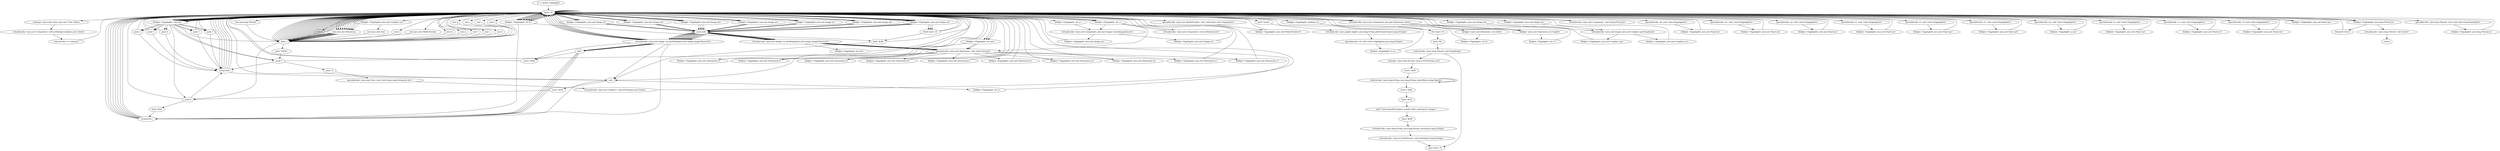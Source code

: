 digraph "" {
    "r0 := @this: EggApplet"
    "load.r r0"
    "r0 := @this: EggApplet"->"load.r r0";
    "staticget <java.awt.Color: java.awt.Color white>"
    "load.r r0"->"staticget <java.awt.Color: java.awt.Color white>";
    "virtualinvoke <java.awt.Component: void setBackground(java.awt.Color)>"
    "staticget <java.awt.Color: java.awt.Color white>"->"virtualinvoke <java.awt.Component: void setBackground(java.awt.Color)>";
    "staticinvoke <v: void p()>"
    "virtualinvoke <java.awt.Component: void setBackground(java.awt.Color)>"->"staticinvoke <v: void p()>";
    "staticinvoke <v: void p()>"->"load.r r0";
    "new java.awt.MediaTracker"
    "load.r r0"->"new java.awt.MediaTracker";
    "dup1.r"
    "new java.awt.MediaTracker"->"dup1.r";
    "dup1.r"->"load.r r0";
    "specialinvoke <java.awt.MediaTracker: void <init>(java.awt.Component)>"
    "load.r r0"->"specialinvoke <java.awt.MediaTracker: void <init>(java.awt.Component)>";
    "fieldput <EggApplet: java.awt.MediaTracker l>"
    "specialinvoke <java.awt.MediaTracker: void <init>(java.awt.Component)>"->"fieldput <EggApplet: java.awt.MediaTracker l>";
    "fieldput <EggApplet: java.awt.MediaTracker l>"->"load.r r0";
    "new b"
    "load.r r0"->"new b";
    "new b"->"dup1.r";
    "dup1.r"->"load.r r0";
    "load.r r0"->"load.r r0";
    "push \"Icons\""
    "load.r r0"->"push \"Icons\"";
    "virtualinvoke <java.applet.Applet: java.lang.String getParameter(java.lang.String)>"
    "push \"Icons\""->"virtualinvoke <java.applet.Applet: java.lang.String getParameter(java.lang.String)>";
    "specialinvoke <b: void <init>(EggApplet,java.lang.String)>"
    "virtualinvoke <java.applet.Applet: java.lang.String getParameter(java.lang.String)>"->"specialinvoke <b: void <init>(EggApplet,java.lang.String)>";
    "fieldput <EggApplet: b a>"
    "specialinvoke <b: void <init>(EggApplet,java.lang.String)>"->"fieldput <EggApplet: b a>";
    "fieldput <EggApplet: b a>"->"load.r r0";
    "fieldget <EggApplet: boolean w>"
    "load.r r0"->"fieldget <EggApplet: boolean w>";
    "ifne load.r r0"
    "fieldget <EggApplet: boolean w>"->"ifne load.r r0";
    "push 50L"
    "ifne load.r r0"->"push 50L";
    "staticinvoke <java.lang.Thread: void sleep(long)>"
    "push 50L"->"staticinvoke <java.lang.Thread: void sleep(long)>";
    "goto load.r r0"
    "staticinvoke <java.lang.Thread: void sleep(long)>"->"goto load.r r0";
    "staticget <java.lang.System: java.io.PrintStream out>"
    "staticinvoke <java.lang.Thread: void sleep(long)>"->"staticget <java.lang.System: java.io.PrintStream out>";
    "store.r $i54"
    "staticget <java.lang.System: java.io.PrintStream out>"->"store.r $i54";
    "staticinvoke <java.lang.String: java.lang.String valueOf(java.lang.Object)>"
    "store.r $i54"->"staticinvoke <java.lang.String: java.lang.String valueOf(java.lang.Object)>";
    "staticinvoke <java.lang.String: java.lang.String valueOf(java.lang.Object)>"->"staticinvoke <java.lang.String: java.lang.String valueOf(java.lang.Object)>";
    "store.r $r84"
    "staticinvoke <java.lang.String: java.lang.String valueOf(java.lang.Object)>"->"store.r $r84";
    "load.r $i54"
    "store.r $r84"->"load.r $i54";
    "push \"InterruptedException caught while awaiting for images: \""
    "load.r $i54"->"push \"InterruptedException caught while awaiting for images: \"";
    "load.r $r84"
    "push \"InterruptedException caught while awaiting for images: \""->"load.r $r84";
    "virtualinvoke <java.lang.String: java.lang.String concat(java.lang.String)>"
    "load.r $r84"->"virtualinvoke <java.lang.String: java.lang.String concat(java.lang.String)>";
    "virtualinvoke <java.io.PrintStream: void println(java.lang.String)>"
    "virtualinvoke <java.lang.String: java.lang.String concat(java.lang.String)>"->"virtualinvoke <java.io.PrintStream: void println(java.lang.String)>";
    "virtualinvoke <java.io.PrintStream: void println(java.lang.String)>"->"goto load.r r0";
    "ifne load.r r0"->"load.r r0";
    "load.r r0"->"load.r r0";
    "virtualinvoke <java.awt.Component: java.awt.Dimension size()>"
    "load.r r0"->"virtualinvoke <java.awt.Component: java.awt.Dimension size()>";
    "fieldget <java.awt.Dimension: int width>"
    "virtualinvoke <java.awt.Component: java.awt.Dimension size()>"->"fieldget <java.awt.Dimension: int width>";
    "fieldput <EggApplet: int b>"
    "fieldget <java.awt.Dimension: int width>"->"fieldput <EggApplet: int b>";
    "fieldput <EggApplet: int b>"->"load.r r0";
    "fieldget <EggApplet: int[] ak>"
    "load.r r0"->"fieldget <EggApplet: int[] ak>";
    "push 0"
    "fieldget <EggApplet: int[] ak>"->"push 0";
    "push 0"->"load.r r0";
    "fieldget <EggApplet: java.awt.Image ad>"
    "load.r r0"->"fieldget <EggApplet: java.awt.Image ad>";
    "push null"
    "fieldget <EggApplet: java.awt.Image ad>"->"push null";
    "virtualinvoke <java.awt.Image: int getWidth(java.awt.image.ImageObserver)>"
    "push null"->"virtualinvoke <java.awt.Image: int getWidth(java.awt.image.ImageObserver)>";
    "arraywrite.i"
    "virtualinvoke <java.awt.Image: int getWidth(java.awt.image.ImageObserver)>"->"arraywrite.i";
    "arraywrite.i"->"load.r r0";
    "load.r r0"->"fieldget <EggApplet: int[] ak>";
    "push 1"
    "fieldget <EggApplet: int[] ak>"->"push 1";
    "push 1"->"load.r r0";
    "load.r r0"->"fieldget <EggApplet: int[] ak>";
    "fieldget <EggApplet: int[] ak>"->"push 0";
    "arrayread.i"
    "push 0"->"arrayread.i";
    "arrayread.i"->"load.r r0";
    "fieldget <EggApplet: java.awt.Image an>"
    "load.r r0"->"fieldget <EggApplet: java.awt.Image an>";
    "fieldget <EggApplet: java.awt.Image an>"->"push null";
    "push null"->"virtualinvoke <java.awt.Image: int getWidth(java.awt.image.ImageObserver)>";
    "add.i"
    "virtualinvoke <java.awt.Image: int getWidth(java.awt.image.ImageObserver)>"->"add.i";
    "add.i"->"arraywrite.i";
    "arraywrite.i"->"load.r r0";
    "load.r r0"->"fieldget <EggApplet: int[] ak>";
    "push 2"
    "fieldget <EggApplet: int[] ak>"->"push 2";
    "push 2"->"load.r r0";
    "load.r r0"->"fieldget <EggApplet: int[] ak>";
    "fieldget <EggApplet: int[] ak>"->"push 1";
    "push 1"->"arrayread.i";
    "arrayread.i"->"load.r r0";
    "fieldget <EggApplet: java.awt.Image ai>"
    "load.r r0"->"fieldget <EggApplet: java.awt.Image ai>";
    "fieldget <EggApplet: java.awt.Image ai>"->"push null";
    "push null"->"virtualinvoke <java.awt.Image: int getWidth(java.awt.image.ImageObserver)>";
    "virtualinvoke <java.awt.Image: int getWidth(java.awt.image.ImageObserver)>"->"add.i";
    "add.i"->"arraywrite.i";
    "arraywrite.i"->"load.r r0";
    "load.r r0"->"fieldget <EggApplet: int[] ak>";
    "push 3"
    "fieldget <EggApplet: int[] ak>"->"push 3";
    "push 3"->"load.r r0";
    "load.r r0"->"fieldget <EggApplet: int[] ak>";
    "fieldget <EggApplet: int[] ak>"->"push 2";
    "push 2"->"arrayread.i";
    "arrayread.i"->"load.r r0";
    "fieldget <EggApplet: java.awt.Image ab>"
    "load.r r0"->"fieldget <EggApplet: java.awt.Image ab>";
    "fieldget <EggApplet: java.awt.Image ab>"->"push null";
    "push null"->"virtualinvoke <java.awt.Image: int getWidth(java.awt.image.ImageObserver)>";
    "virtualinvoke <java.awt.Image: int getWidth(java.awt.image.ImageObserver)>"->"add.i";
    "add.i"->"arraywrite.i";
    "arraywrite.i"->"load.r r0";
    "load.r r0"->"fieldget <EggApplet: int[] ak>";
    "push 4"
    "fieldget <EggApplet: int[] ak>"->"push 4";
    "push 4"->"load.r r0";
    "load.r r0"->"fieldget <EggApplet: int[] ak>";
    "fieldget <EggApplet: int[] ak>"->"push 3";
    "push 3"->"arrayread.i";
    "arrayread.i"->"load.r r0";
    "fieldget <EggApplet: java.awt.Image af>"
    "load.r r0"->"fieldget <EggApplet: java.awt.Image af>";
    "fieldget <EggApplet: java.awt.Image af>"->"push null";
    "push null"->"virtualinvoke <java.awt.Image: int getWidth(java.awt.image.ImageObserver)>";
    "virtualinvoke <java.awt.Image: int getWidth(java.awt.image.ImageObserver)>"->"add.i";
    "add.i"->"arraywrite.i";
    "arraywrite.i"->"load.r r0";
    "load.r r0"->"fieldget <EggApplet: int[] ak>";
    "push 6"
    "fieldget <EggApplet: int[] ak>"->"push 6";
    "push 6"->"load.r r0";
    "fieldget <EggApplet: int b>"
    "load.r r0"->"fieldget <EggApplet: int b>";
    "fieldget <EggApplet: int b>"->"arraywrite.i";
    "arraywrite.i"->"load.r r0";
    "fieldget <EggApplet: java.awt.Image ah>"
    "load.r r0"->"fieldget <EggApplet: java.awt.Image ah>";
    "fieldget <EggApplet: java.awt.Image ah>"->"push null";
    "push null"->"virtualinvoke <java.awt.Image: int getWidth(java.awt.image.ImageObserver)>";
    "store.i $r84"
    "virtualinvoke <java.awt.Image: int getWidth(java.awt.image.ImageObserver)>"->"store.i $r84";
    "store.i $r84"->"load.r r0";
    "fieldget <EggApplet: java.awt.Image ae>"
    "load.r r0"->"fieldget <EggApplet: java.awt.Image ae>";
    "ifnull load.r r0"
    "fieldget <EggApplet: java.awt.Image ae>"->"ifnull load.r r0";
    "load.i $r84"
    "ifnull load.r r0"->"load.i $r84";
    "load.i $r84"->"load.r r0";
    "load.r r0"->"fieldget <EggApplet: java.awt.Image ae>";
    "fieldget <EggApplet: java.awt.Image ae>"->"push null";
    "push null"->"virtualinvoke <java.awt.Image: int getWidth(java.awt.image.ImageObserver)>";
    "virtualinvoke <java.awt.Image: int getWidth(java.awt.image.ImageObserver)>"->"add.i";
    "add.i"->"store.i $r84";
    "store.i $r84"->"load.r r0";
    "load.r r0"->"fieldget <EggApplet: int[] ak>";
    "fieldget <EggApplet: int[] ak>"->"dup1.r";
    "dup1.r"->"push 6";
    "push 6"->"arrayread.i";
    "arrayread.i"->"load.r r0";
    "load.r r0"->"fieldget <EggApplet: java.awt.Image ae>";
    "fieldget <EggApplet: java.awt.Image ae>"->"push null";
    "push null"->"virtualinvoke <java.awt.Image: int getWidth(java.awt.image.ImageObserver)>";
    "sub.i"
    "virtualinvoke <java.awt.Image: int getWidth(java.awt.image.ImageObserver)>"->"sub.i";
    "store.i $i54"
    "sub.i"->"store.i $i54";
    "store.i $i54"->"push 6";
    "load.i $i54"
    "push 6"->"load.i $i54";
    "load.i $i54"->"arraywrite.i";
    "arraywrite.i"->"load.r r0";
    "load.r r0"->"fieldget <EggApplet: int[] ak>";
    "push 5"
    "fieldget <EggApplet: int[] ak>"->"push 5";
    "push 5"->"load.r r0";
    "load.r r0"->"fieldget <EggApplet: int b>";
    "fieldget <EggApplet: int b>"->"load.i $r84";
    "load.i $r84"->"sub.i";
    "sub.i"->"arraywrite.i";
    "arraywrite.i"->"load.r r0";
    "load.r r0"->"load.r r0";
    "load.r r0"->"fieldget <EggApplet: java.awt.Image ad>";
    "fieldget <EggApplet: java.awt.Image ad>"->"push null";
    "virtualinvoke <java.awt.Image: int getHeight(java.awt.image.ImageObserver)>"
    "push null"->"virtualinvoke <java.awt.Image: int getHeight(java.awt.image.ImageObserver)>";
    "fieldput <EggApplet: int am>"
    "virtualinvoke <java.awt.Image: int getHeight(java.awt.image.ImageObserver)>"->"fieldput <EggApplet: int am>";
    "fieldput <EggApplet: int am>"->"load.r r0";
    "load.r r0"->"load.r r0";
    "load.r r0"->"virtualinvoke <java.awt.Component: java.awt.Dimension size()>";
    "fieldget <java.awt.Dimension: int height>"
    "virtualinvoke <java.awt.Component: java.awt.Dimension size()>"->"fieldget <java.awt.Dimension: int height>";
    "fieldget <java.awt.Dimension: int height>"->"load.r r0";
    "fieldget <EggApplet: int am>"
    "load.r r0"->"fieldget <EggApplet: int am>";
    "fieldget <EggApplet: int am>"->"sub.i";
    "fieldput <EggApplet: int c>"
    "sub.i"->"fieldput <EggApplet: int c>";
    "fieldput <EggApplet: int c>"->"load.r r0";
    "new java.awt.Dimension"
    "load.r r0"->"new java.awt.Dimension";
    "new java.awt.Dimension"->"dup1.r";
    "dup1.r"->"load.r r0";
    "load.r r0"->"fieldget <EggApplet: int b>";
    "fieldget <EggApplet: int b>"->"load.r r0";
    "fieldget <EggApplet: int c>"
    "load.r r0"->"fieldget <EggApplet: int c>";
    "specialinvoke <java.awt.Dimension: void <init>(int,int)>"
    "fieldget <EggApplet: int c>"->"specialinvoke <java.awt.Dimension: void <init>(int,int)>";
    "fieldput <EggApplet: java.awt.Dimension e>"
    "specialinvoke <java.awt.Dimension: void <init>(int,int)>"->"fieldput <EggApplet: java.awt.Dimension e>";
    "fieldput <EggApplet: java.awt.Dimension e>"->"load.r r0";
    "load.r r0"->"new java.awt.Dimension";
    "new java.awt.Dimension"->"dup1.r";
    "dup1.r"->"load.r r0";
    "load.r r0"->"fieldget <EggApplet: int b>";
    "fieldget <EggApplet: int b>"->"load.r r0";
    "load.r r0"->"fieldget <EggApplet: int am>";
    "fieldget <EggApplet: int am>"->"specialinvoke <java.awt.Dimension: void <init>(int,int)>";
    "fieldput <EggApplet: java.awt.Dimension f>"
    "specialinvoke <java.awt.Dimension: void <init>(int,int)>"->"fieldput <EggApplet: java.awt.Dimension f>";
    "fieldput <EggApplet: java.awt.Dimension f>"->"load.r r0";
    "load.r r0"->"new java.awt.Dimension";
    "new java.awt.Dimension"->"dup1.r";
    "dup1.r"->"load.r r0";
    "load.r r0"->"fieldget <EggApplet: java.awt.Image ad>";
    "fieldget <EggApplet: java.awt.Image ad>"->"push null";
    "push null"->"virtualinvoke <java.awt.Image: int getWidth(java.awt.image.ImageObserver)>";
    "virtualinvoke <java.awt.Image: int getWidth(java.awt.image.ImageObserver)>"->"load.r r0";
    "load.r r0"->"fieldget <EggApplet: java.awt.Image ad>";
    "fieldget <EggApplet: java.awt.Image ad>"->"push null";
    "push null"->"virtualinvoke <java.awt.Image: int getHeight(java.awt.image.ImageObserver)>";
    "virtualinvoke <java.awt.Image: int getHeight(java.awt.image.ImageObserver)>"->"specialinvoke <java.awt.Dimension: void <init>(int,int)>";
    "fieldput <EggApplet: java.awt.Dimension g>"
    "specialinvoke <java.awt.Dimension: void <init>(int,int)>"->"fieldput <EggApplet: java.awt.Dimension g>";
    "fieldput <EggApplet: java.awt.Dimension g>"->"load.r r0";
    "load.r r0"->"new java.awt.Dimension";
    "new java.awt.Dimension"->"dup1.r";
    "dup1.r"->"load.r r0";
    "load.r r0"->"fieldget <EggApplet: java.awt.Image an>";
    "fieldget <EggApplet: java.awt.Image an>"->"push null";
    "push null"->"virtualinvoke <java.awt.Image: int getWidth(java.awt.image.ImageObserver)>";
    "virtualinvoke <java.awt.Image: int getWidth(java.awt.image.ImageObserver)>"->"load.r r0";
    "load.r r0"->"fieldget <EggApplet: java.awt.Image an>";
    "fieldget <EggApplet: java.awt.Image an>"->"push null";
    "push null"->"virtualinvoke <java.awt.Image: int getHeight(java.awt.image.ImageObserver)>";
    "virtualinvoke <java.awt.Image: int getHeight(java.awt.image.ImageObserver)>"->"specialinvoke <java.awt.Dimension: void <init>(int,int)>";
    "fieldput <EggApplet: java.awt.Dimension h>"
    "specialinvoke <java.awt.Dimension: void <init>(int,int)>"->"fieldput <EggApplet: java.awt.Dimension h>";
    "fieldput <EggApplet: java.awt.Dimension h>"->"load.r r0";
    "load.r r0"->"new java.awt.Dimension";
    "new java.awt.Dimension"->"dup1.r";
    "dup1.r"->"load.r r0";
    "load.r r0"->"fieldget <EggApplet: java.awt.Image ai>";
    "fieldget <EggApplet: java.awt.Image ai>"->"push null";
    "push null"->"virtualinvoke <java.awt.Image: int getWidth(java.awt.image.ImageObserver)>";
    "virtualinvoke <java.awt.Image: int getWidth(java.awt.image.ImageObserver)>"->"load.r r0";
    "load.r r0"->"fieldget <EggApplet: java.awt.Image ai>";
    "fieldget <EggApplet: java.awt.Image ai>"->"push null";
    "push null"->"virtualinvoke <java.awt.Image: int getHeight(java.awt.image.ImageObserver)>";
    "virtualinvoke <java.awt.Image: int getHeight(java.awt.image.ImageObserver)>"->"specialinvoke <java.awt.Dimension: void <init>(int,int)>";
    "fieldput <EggApplet: java.awt.Dimension j>"
    "specialinvoke <java.awt.Dimension: void <init>(int,int)>"->"fieldput <EggApplet: java.awt.Dimension j>";
    "fieldput <EggApplet: java.awt.Dimension j>"->"load.r r0";
    "load.r r0"->"new java.awt.Dimension";
    "new java.awt.Dimension"->"dup1.r";
    "dup1.r"->"load.r r0";
    "load.r r0"->"fieldget <EggApplet: java.awt.Image ab>";
    "fieldget <EggApplet: java.awt.Image ab>"->"push null";
    "push null"->"virtualinvoke <java.awt.Image: int getWidth(java.awt.image.ImageObserver)>";
    "virtualinvoke <java.awt.Image: int getWidth(java.awt.image.ImageObserver)>"->"load.r r0";
    "load.r r0"->"fieldget <EggApplet: java.awt.Image ab>";
    "fieldget <EggApplet: java.awt.Image ab>"->"push null";
    "push null"->"virtualinvoke <java.awt.Image: int getHeight(java.awt.image.ImageObserver)>";
    "virtualinvoke <java.awt.Image: int getHeight(java.awt.image.ImageObserver)>"->"specialinvoke <java.awt.Dimension: void <init>(int,int)>";
    "fieldput <EggApplet: java.awt.Dimension k>"
    "specialinvoke <java.awt.Dimension: void <init>(int,int)>"->"fieldput <EggApplet: java.awt.Dimension k>";
    "fieldput <EggApplet: java.awt.Dimension k>"->"load.r r0";
    "load.r r0"->"new java.awt.Dimension";
    "new java.awt.Dimension"->"dup1.r";
    "dup1.r"->"load.r r0";
    "load.r r0"->"fieldget <EggApplet: java.awt.Image af>";
    "fieldget <EggApplet: java.awt.Image af>"->"push null";
    "push null"->"virtualinvoke <java.awt.Image: int getWidth(java.awt.image.ImageObserver)>";
    "virtualinvoke <java.awt.Image: int getWidth(java.awt.image.ImageObserver)>"->"load.r r0";
    "load.r r0"->"fieldget <EggApplet: java.awt.Image af>";
    "fieldget <EggApplet: java.awt.Image af>"->"push null";
    "push null"->"virtualinvoke <java.awt.Image: int getHeight(java.awt.image.ImageObserver)>";
    "virtualinvoke <java.awt.Image: int getHeight(java.awt.image.ImageObserver)>"->"specialinvoke <java.awt.Dimension: void <init>(int,int)>";
    "fieldput <EggApplet: java.awt.Dimension m>"
    "specialinvoke <java.awt.Dimension: void <init>(int,int)>"->"fieldput <EggApplet: java.awt.Dimension m>";
    "fieldput <EggApplet: java.awt.Dimension m>"->"load.r r0";
    "load.r r0"->"new java.awt.Dimension";
    "new java.awt.Dimension"->"dup1.r";
    "dup1.r"->"load.r r0";
    "load.r r0"->"fieldget <EggApplet: java.awt.Image ah>";
    "fieldget <EggApplet: java.awt.Image ah>"->"push null";
    "push null"->"virtualinvoke <java.awt.Image: int getWidth(java.awt.image.ImageObserver)>";
    "virtualinvoke <java.awt.Image: int getWidth(java.awt.image.ImageObserver)>"->"load.r r0";
    "load.r r0"->"fieldget <EggApplet: java.awt.Image ah>";
    "fieldget <EggApplet: java.awt.Image ah>"->"push null";
    "push null"->"virtualinvoke <java.awt.Image: int getHeight(java.awt.image.ImageObserver)>";
    "virtualinvoke <java.awt.Image: int getHeight(java.awt.image.ImageObserver)>"->"specialinvoke <java.awt.Dimension: void <init>(int,int)>";
    "fieldput <EggApplet: java.awt.Dimension q>"
    "specialinvoke <java.awt.Dimension: void <init>(int,int)>"->"fieldput <EggApplet: java.awt.Dimension q>";
    "fieldput <EggApplet: java.awt.Dimension q>"->"load.r r0";
    "load.r r0"->"new java.awt.Dimension";
    "new java.awt.Dimension"->"dup1.r";
    "dup1.r"->"load.r r0";
    "load.r r0"->"fieldget <EggApplet: int[] ak>";
    "fieldget <EggApplet: int[] ak>"->"push 5";
    "push 5"->"arrayread.i";
    "arrayread.i"->"load.r r0";
    "load.r r0"->"fieldget <EggApplet: int[] ak>";
    "fieldget <EggApplet: int[] ak>"->"push 4";
    "push 4"->"arrayread.i";
    "arrayread.i"->"sub.i";
    "sub.i"->"load.r r0";
    "load.r r0"->"fieldget <EggApplet: int am>";
    "fieldget <EggApplet: int am>"->"specialinvoke <java.awt.Dimension: void <init>(int,int)>";
    "fieldput <EggApplet: java.awt.Dimension o>"
    "specialinvoke <java.awt.Dimension: void <init>(int,int)>"->"fieldput <EggApplet: java.awt.Dimension o>";
    "fieldput <EggApplet: java.awt.Dimension o>"->"load.r r0";
    "load.r r0"->"fieldget <EggApplet: java.awt.Image ae>";
    "fieldget <EggApplet: java.awt.Image ae>"->"ifnull load.r r0";
    "ifnull load.r r0"->"load.r r0";
    "load.r r0"->"new java.awt.Dimension";
    "new java.awt.Dimension"->"dup1.r";
    "dup1.r"->"load.r r0";
    "load.r r0"->"fieldget <EggApplet: java.awt.Image ae>";
    "fieldget <EggApplet: java.awt.Image ae>"->"push null";
    "push null"->"virtualinvoke <java.awt.Image: int getWidth(java.awt.image.ImageObserver)>";
    "virtualinvoke <java.awt.Image: int getWidth(java.awt.image.ImageObserver)>"->"load.r r0";
    "load.r r0"->"fieldget <EggApplet: java.awt.Image ae>";
    "fieldget <EggApplet: java.awt.Image ae>"->"push null";
    "push null"->"virtualinvoke <java.awt.Image: int getHeight(java.awt.image.ImageObserver)>";
    "virtualinvoke <java.awt.Image: int getHeight(java.awt.image.ImageObserver)>"->"specialinvoke <java.awt.Dimension: void <init>(int,int)>";
    "fieldput <EggApplet: java.awt.Dimension r>"
    "specialinvoke <java.awt.Dimension: void <init>(int,int)>"->"fieldput <EggApplet: java.awt.Dimension r>";
    "fieldput <EggApplet: java.awt.Dimension r>"->"load.r r0";
    "load.r r0"->"load.r r0";
    "load.r r0"->"load.r r0";
    "load.r r0"->"fieldget <EggApplet: int b>";
    "fieldget <EggApplet: int b>"->"load.r r0";
    "load.r r0"->"fieldget <EggApplet: int c>";
    "virtualinvoke <java.awt.Component: java.awt.Image createImage(int,int)>"
    "fieldget <EggApplet: int c>"->"virtualinvoke <java.awt.Component: java.awt.Image createImage(int,int)>";
    "fieldput <EggApplet: java.awt.Image ao>"
    "virtualinvoke <java.awt.Component: java.awt.Image createImage(int,int)>"->"fieldput <EggApplet: java.awt.Image ao>";
    "fieldput <EggApplet: java.awt.Image ao>"->"load.r r0";
    "load.r r0"->"load.r r0";
    "fieldget <EggApplet: java.awt.Image ao>"
    "load.r r0"->"fieldget <EggApplet: java.awt.Image ao>";
    "virtualinvoke <java.awt.Image: java.awt.Graphics getGraphics()>"
    "fieldget <EggApplet: java.awt.Image ao>"->"virtualinvoke <java.awt.Image: java.awt.Graphics getGraphics()>";
    "fieldput <EggApplet: java.awt.Graphics aq>"
    "virtualinvoke <java.awt.Image: java.awt.Graphics getGraphics()>"->"fieldput <EggApplet: java.awt.Graphics aq>";
    "fieldput <EggApplet: java.awt.Graphics aq>"->"load.r r0";
    "load.r r0"->"load.r r0";
    "load.r r0"->"virtualinvoke <java.awt.Component: java.awt.Dimension size()>";
    "virtualinvoke <java.awt.Component: java.awt.Dimension size()>"->"fieldget <java.awt.Dimension: int height>";
    "fieldput <EggApplet: int s>"
    "fieldget <java.awt.Dimension: int height>"->"fieldput <EggApplet: int s>";
    "fieldput <EggApplet: int s>"->"load.r r0";
    "load.r r0"->"load.r r0";
    "load.r r0"->"load.r r0";
    "load.r r0"->"fieldget <EggApplet: int b>";
    "fieldget <EggApplet: int b>"->"load.r r0";
    "fieldget <EggApplet: int s>"
    "load.r r0"->"fieldget <EggApplet: int s>";
    "fieldget <EggApplet: int s>"->"virtualinvoke <java.awt.Component: java.awt.Image createImage(int,int)>";
    "fieldput <EggApplet: java.awt.Image ar>"
    "virtualinvoke <java.awt.Component: java.awt.Image createImage(int,int)>"->"fieldput <EggApplet: java.awt.Image ar>";
    "fieldput <EggApplet: java.awt.Image ar>"->"load.r r0";
    "load.r r0"->"load.r r0";
    "fieldget <EggApplet: java.awt.Image ar>"
    "load.r r0"->"fieldget <EggApplet: java.awt.Image ar>";
    "fieldget <EggApplet: java.awt.Image ar>"->"virtualinvoke <java.awt.Image: java.awt.Graphics getGraphics()>";
    "fieldput <EggApplet: java.awt.Graphics as>"
    "virtualinvoke <java.awt.Image: java.awt.Graphics getGraphics()>"->"fieldput <EggApplet: java.awt.Graphics as>";
    "fieldput <EggApplet: java.awt.Graphics as>"->"load.r r0";
    "fieldget <EggApplet: java.awt.Graphics as>"
    "load.r r0"->"fieldget <EggApplet: java.awt.Graphics as>";
    "new java.awt.Font"
    "fieldget <EggApplet: java.awt.Graphics as>"->"new java.awt.Font";
    "new java.awt.Font"->"dup1.r";
    "push \"ARIAL\""
    "dup1.r"->"push \"ARIAL\"";
    "push \"ARIAL\""->"push 0";
    "push 12"
    "push 0"->"push 12";
    "specialinvoke <java.awt.Font: void <init>(java.lang.String,int,int)>"
    "push 12"->"specialinvoke <java.awt.Font: void <init>(java.lang.String,int,int)>";
    "virtualinvoke <java.awt.Graphics: void setFont(java.awt.Font)>"
    "specialinvoke <java.awt.Font: void <init>(java.lang.String,int,int)>"->"virtualinvoke <java.awt.Graphics: void setFont(java.awt.Font)>";
    "virtualinvoke <java.awt.Graphics: void setFont(java.awt.Font)>"->"load.r r0";
    "virtualinvoke <java.awt.Component: void requestFocus()>"
    "load.r r0"->"virtualinvoke <java.awt.Component: void requestFocus()>";
    "virtualinvoke <java.awt.Component: void requestFocus()>"->"load.r r0";
    "new k"
    "load.r r0"->"new k";
    "new k"->"dup1.r";
    "dup1.r"->"load.r r0";
    "specialinvoke <k: void <init>(EggApplet)>"
    "load.r r0"->"specialinvoke <k: void <init>(EggApplet)>";
    "fieldput <EggApplet: java.awt.Panel au>"
    "specialinvoke <k: void <init>(EggApplet)>"->"fieldput <EggApplet: java.awt.Panel au>";
    "fieldput <EggApplet: java.awt.Panel au>"->"load.r r0";
    "new m"
    "load.r r0"->"new m";
    "new m"->"dup1.r";
    "dup1.r"->"load.r r0";
    "specialinvoke <m: void <init>(EggApplet)>"
    "load.r r0"->"specialinvoke <m: void <init>(EggApplet)>";
    "fieldput <EggApplet: java.awt.Panel ax>"
    "specialinvoke <m: void <init>(EggApplet)>"->"fieldput <EggApplet: java.awt.Panel ax>";
    "fieldput <EggApplet: java.awt.Panel ax>"->"load.r r0";
    "new p"
    "load.r r0"->"new p";
    "new p"->"dup1.r";
    "dup1.r"->"load.r r0";
    "specialinvoke <p: void <init>(EggApplet)>"
    "load.r r0"->"specialinvoke <p: void <init>(EggApplet)>";
    "fieldput <EggApplet: java.awt.Panel ay>"
    "specialinvoke <p: void <init>(EggApplet)>"->"fieldput <EggApplet: java.awt.Panel ay>";
    "fieldput <EggApplet: java.awt.Panel ay>"->"load.r r0";
    "new l"
    "load.r r0"->"new l";
    "new l"->"dup1.r";
    "dup1.r"->"load.r r0";
    "specialinvoke <l: void <init>(EggApplet)>"
    "load.r r0"->"specialinvoke <l: void <init>(EggApplet)>";
    "fieldput <EggApplet: java.awt.Panel az>"
    "specialinvoke <l: void <init>(EggApplet)>"->"fieldput <EggApplet: java.awt.Panel az>";
    "fieldput <EggApplet: java.awt.Panel az>"->"load.r r0";
    "new i"
    "load.r r0"->"new i";
    "new i"->"dup1.r";
    "dup1.r"->"load.r r0";
    "specialinvoke <i: void <init>(EggApplet)>"
    "load.r r0"->"specialinvoke <i: void <init>(EggApplet)>";
    "fieldput <EggApplet: java.awt.Panel np>"
    "specialinvoke <i: void <init>(EggApplet)>"->"fieldput <EggApplet: java.awt.Panel np>";
    "fieldput <EggApplet: java.awt.Panel np>"->"load.r r0";
    "new h"
    "load.r r0"->"new h";
    "new h"->"dup1.r";
    "dup1.r"->"load.r r0";
    "specialinvoke <h: void <init>(EggApplet)>"
    "load.r r0"->"specialinvoke <h: void <init>(EggApplet)>";
    "fieldput <EggApplet: java.awt.Panel nd>"
    "specialinvoke <h: void <init>(EggApplet)>"->"fieldput <EggApplet: java.awt.Panel nd>";
    "fieldput <EggApplet: java.awt.Panel nd>"->"load.r r0";
    "new g"
    "load.r r0"->"new g";
    "new g"->"dup1.r";
    "dup1.r"->"load.r r0";
    "specialinvoke <g: void <init>(EggApplet)>"
    "load.r r0"->"specialinvoke <g: void <init>(EggApplet)>";
    "fieldput <EggApplet: g na>"
    "specialinvoke <g: void <init>(EggApplet)>"->"fieldput <EggApplet: g na>";
    "fieldput <EggApplet: g na>"->"load.r r0";
    "new j"
    "load.r r0"->"new j";
    "new j"->"dup1.r";
    "dup1.r"->"load.r r0";
    "specialinvoke <j: void <init>(EggApplet)>"
    "load.r r0"->"specialinvoke <j: void <init>(EggApplet)>";
    "fieldput <EggApplet: java.awt.Panel nn>"
    "specialinvoke <j: void <init>(EggApplet)>"->"fieldput <EggApplet: java.awt.Panel nn>";
    "fieldput <EggApplet: java.awt.Panel nn>"->"load.r r0";
    "load.r r0"->"fieldget <EggApplet: java.awt.Image ae>";
    "fieldget <EggApplet: java.awt.Image ae>"->"ifnull load.r r0";
    "ifnull load.r r0"->"load.r r0";
    "new c"
    "load.r r0"->"new c";
    "new c"->"dup1.r";
    "dup1.r"->"load.r r0";
    "specialinvoke <c: void <init>(EggApplet)>"
    "load.r r0"->"specialinvoke <c: void <init>(EggApplet)>";
    "fieldput <EggApplet: java.awt.Panel nv>"
    "specialinvoke <c: void <init>(EggApplet)>"->"fieldput <EggApplet: java.awt.Panel nv>";
    "fieldput <EggApplet: java.awt.Panel nv>"->"load.r r0";
    "new f"
    "load.r r0"->"new f";
    "new f"->"dup1.r";
    "dup1.r"->"load.r r0";
    "specialinvoke <f: void <init>(EggApplet)>"
    "load.r r0"->"specialinvoke <f: void <init>(EggApplet)>";
    "fieldput <EggApplet: java.awt.Panel aw>"
    "specialinvoke <f: void <init>(EggApplet)>"->"fieldput <EggApplet: java.awt.Panel aw>";
    "fieldput <EggApplet: java.awt.Panel aw>"->"load.r r0";
    "fieldget <EggApplet: java.awt.Panel au>"
    "load.r r0"->"fieldget <EggApplet: java.awt.Panel au>";
    "fieldget <EggApplet: java.awt.Panel au>"->"load.r r0";
    "load.r r0"->"fieldget <EggApplet: int b>";
    "fieldget <EggApplet: int b>"->"load.r r0";
    "load.r r0"->"fieldget <EggApplet: int c>";
    "virtualinvoke <java.awt.Component: void setSize(int,int)>"
    "fieldget <EggApplet: int c>"->"virtualinvoke <java.awt.Component: void setSize(int,int)>";
    "virtualinvoke <java.awt.Component: void setSize(int,int)>"->"load.r r0";
    "fieldget <EggApplet: java.lang.Thread p>"
    "load.r r0"->"fieldget <EggApplet: java.lang.Thread p>";
    "ifnonnull return"
    "fieldget <EggApplet: java.lang.Thread p>"->"ifnonnull return";
    "ifnonnull return"->"load.r r0";
    "new java.lang.Thread"
    "load.r r0"->"new java.lang.Thread";
    "new java.lang.Thread"->"dup1.r";
    "dup1.r"->"load.r r0";
    "specialinvoke <java.lang.Thread: void <init>(java.lang.Runnable)>"
    "load.r r0"->"specialinvoke <java.lang.Thread: void <init>(java.lang.Runnable)>";
    "fieldput <EggApplet: java.lang.Thread p>"
    "specialinvoke <java.lang.Thread: void <init>(java.lang.Runnable)>"->"fieldput <EggApplet: java.lang.Thread p>";
    "fieldput <EggApplet: java.lang.Thread p>"->"load.r r0";
    "load.r r0"->"fieldget <EggApplet: java.lang.Thread p>";
    "virtualinvoke <java.lang.Thread: void start()>"
    "fieldget <EggApplet: java.lang.Thread p>"->"virtualinvoke <java.lang.Thread: void start()>";
    "return"
    "virtualinvoke <java.lang.Thread: void start()>"->"return";
}
